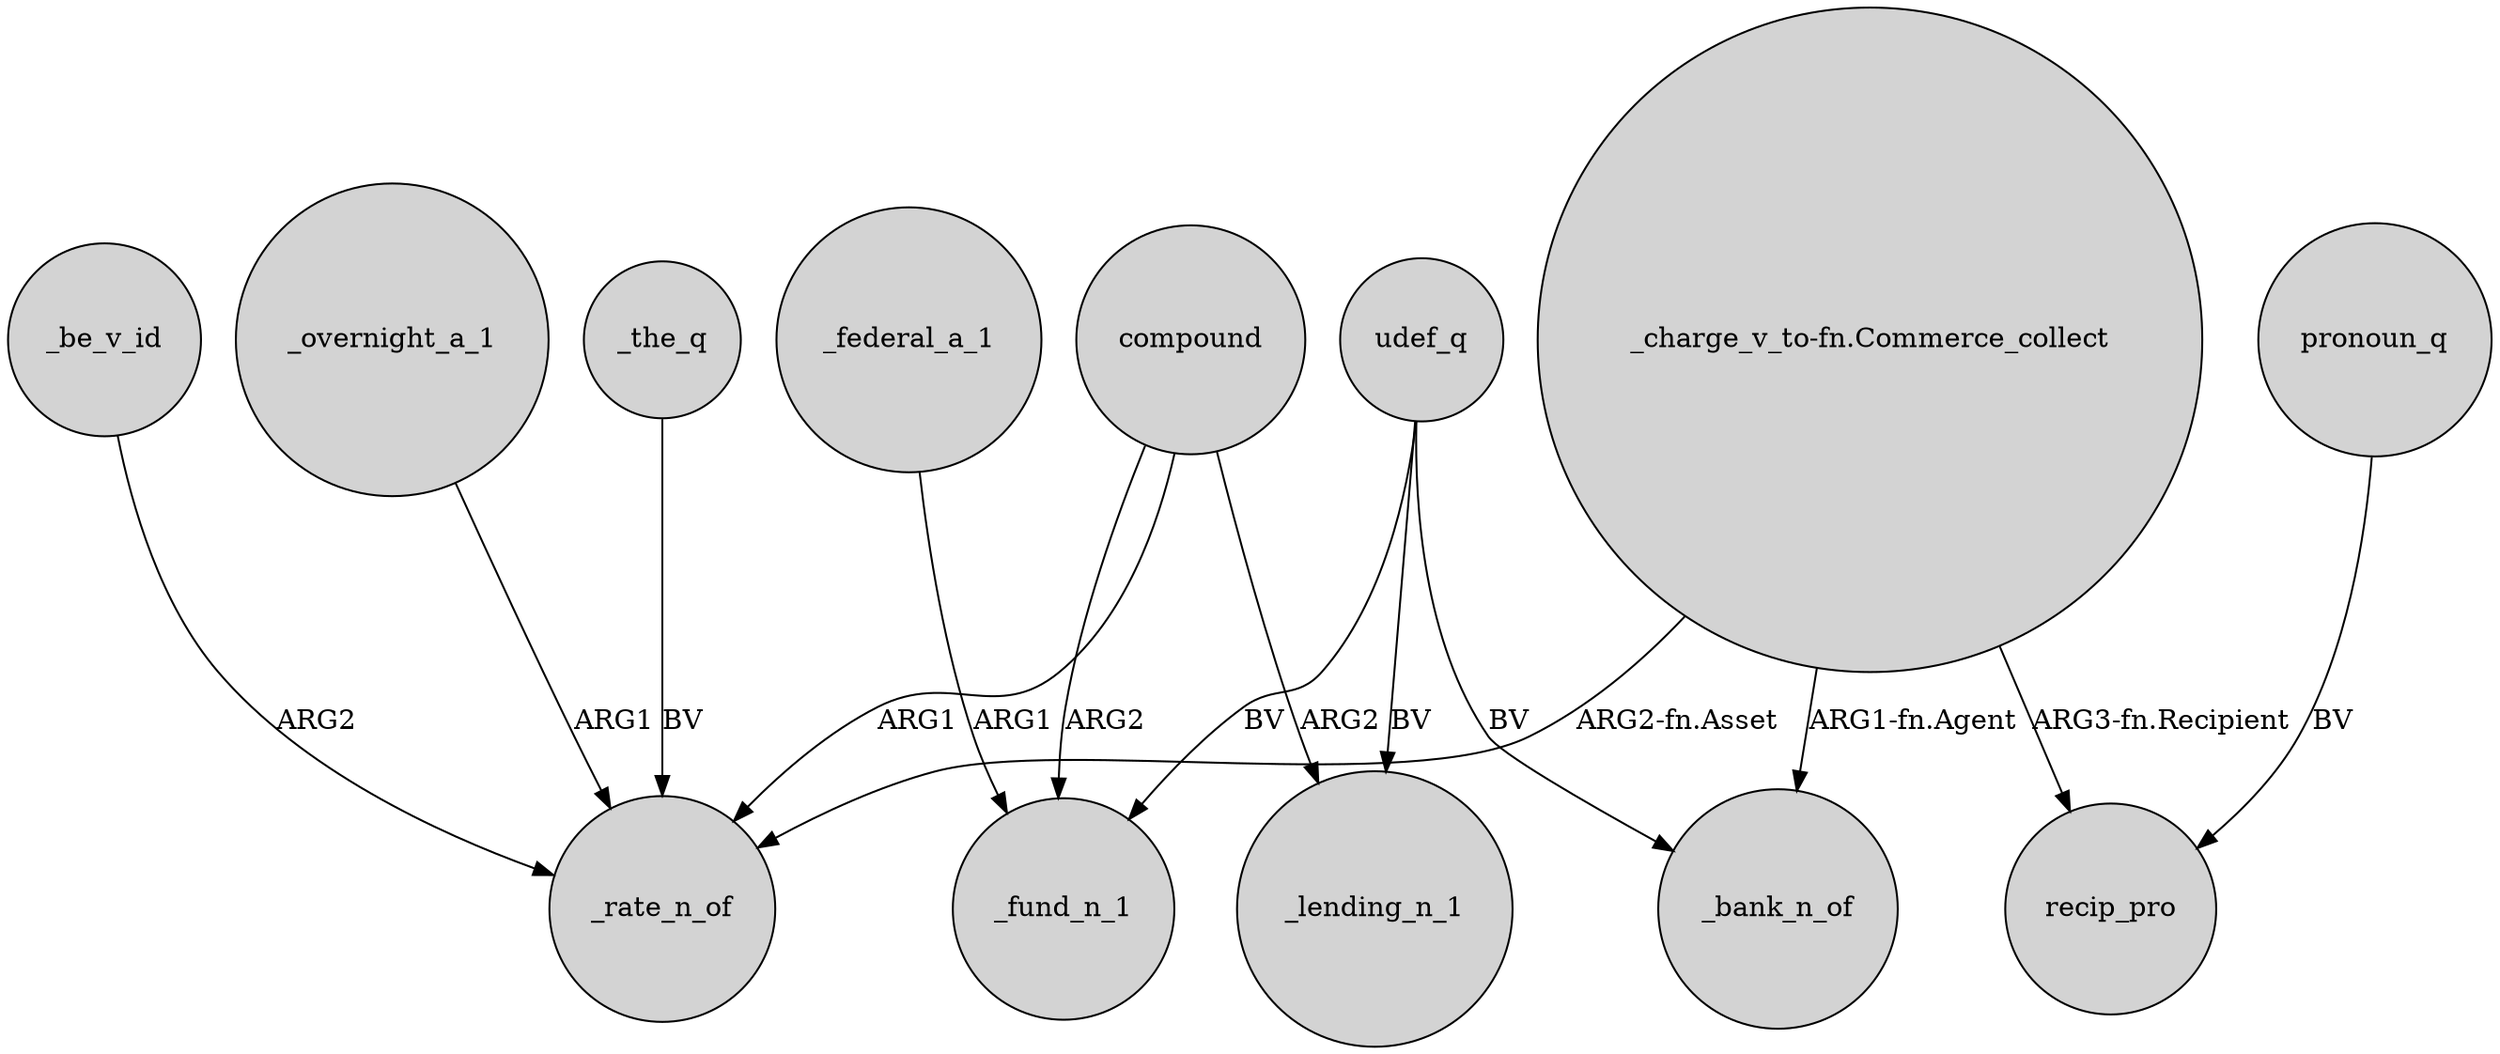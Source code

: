 digraph {
	node [shape=circle style=filled]
	compound -> _rate_n_of [label=ARG1]
	"_charge_v_to-fn.Commerce_collect" -> _rate_n_of [label="ARG2-fn.Asset"]
	_overnight_a_1 -> _rate_n_of [label=ARG1]
	_federal_a_1 -> _fund_n_1 [label=ARG1]
	udef_q -> _bank_n_of [label=BV]
	pronoun_q -> recip_pro [label=BV]
	udef_q -> _lending_n_1 [label=BV]
	"_charge_v_to-fn.Commerce_collect" -> _bank_n_of [label="ARG1-fn.Agent"]
	compound -> _fund_n_1 [label=ARG2]
	_the_q -> _rate_n_of [label=BV]
	udef_q -> _fund_n_1 [label=BV]
	"_charge_v_to-fn.Commerce_collect" -> recip_pro [label="ARG3-fn.Recipient"]
	compound -> _lending_n_1 [label=ARG2]
	_be_v_id -> _rate_n_of [label=ARG2]
}
